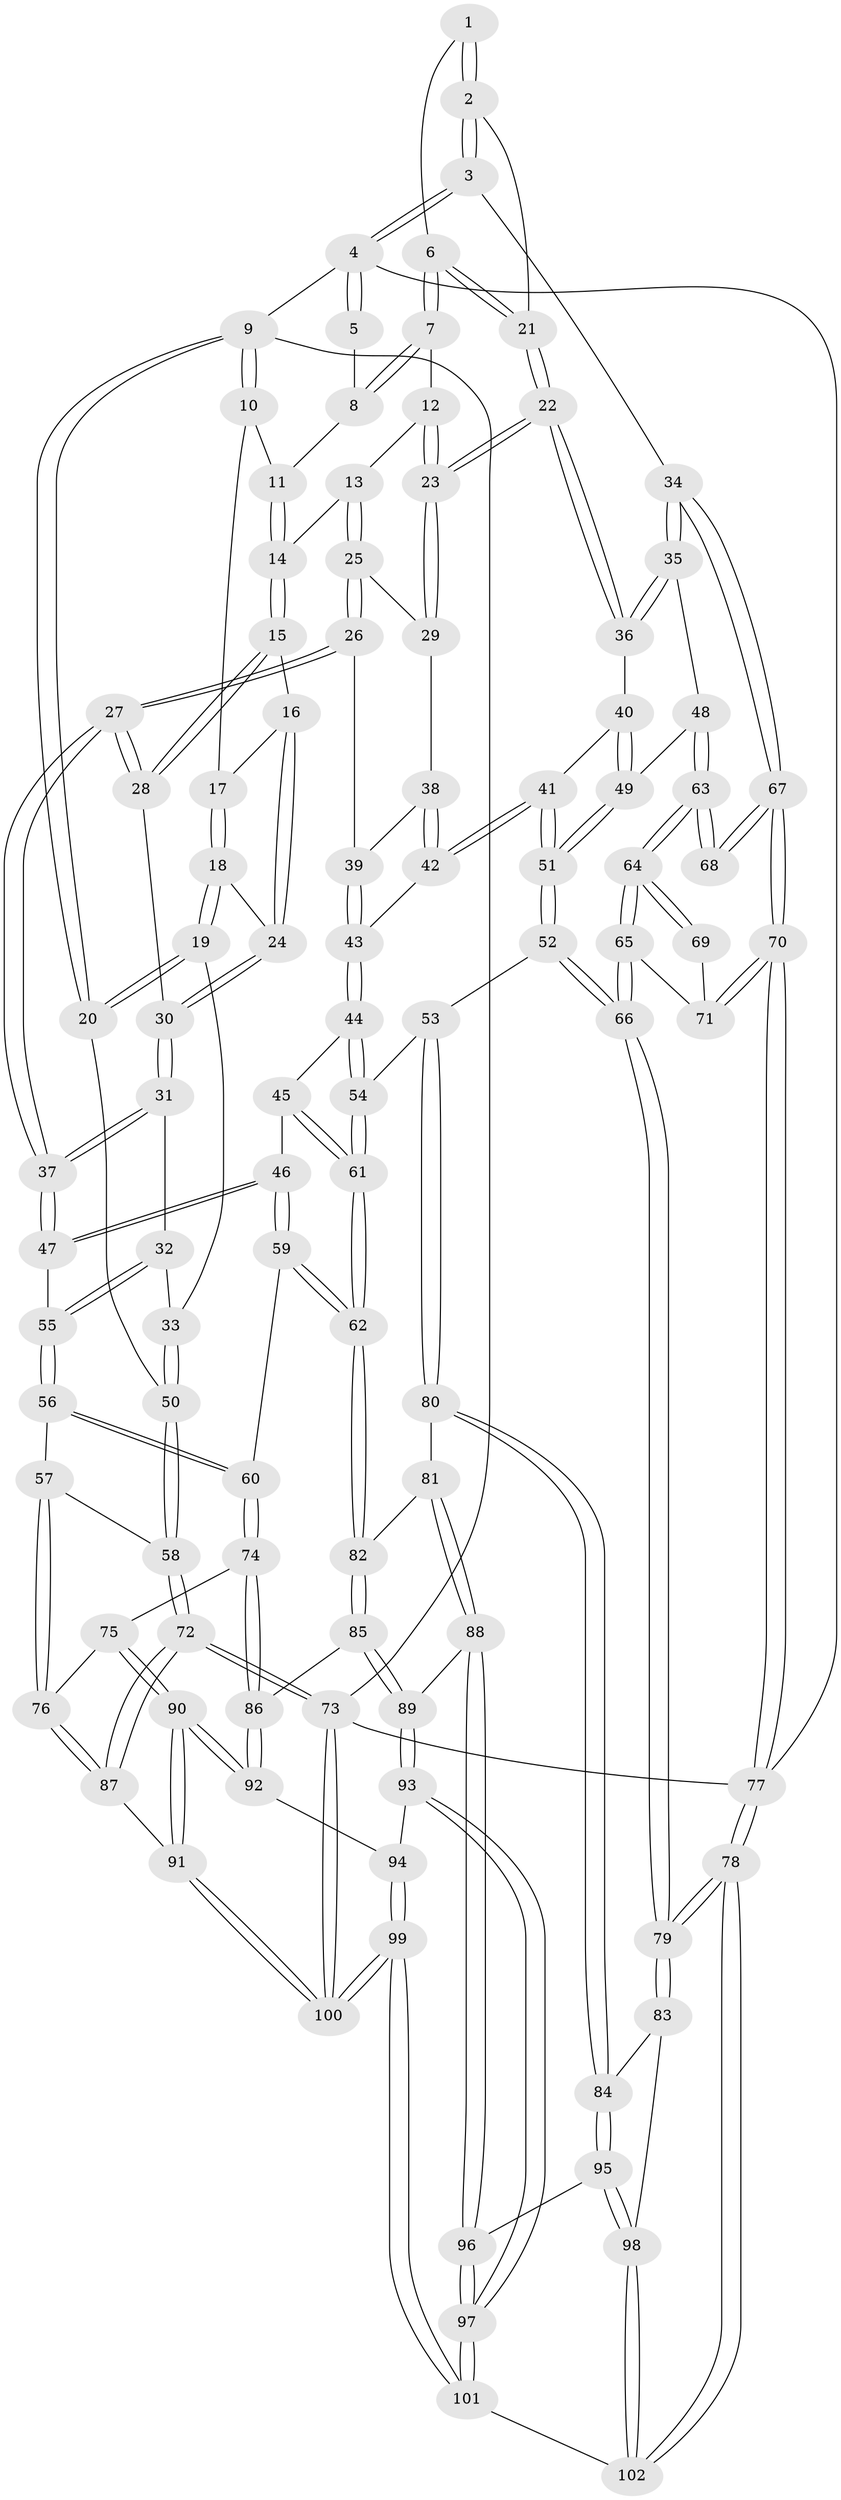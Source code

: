 // Generated by graph-tools (version 1.1) at 2025/11/02/21/25 10:11:13]
// undirected, 102 vertices, 252 edges
graph export_dot {
graph [start="1"]
  node [color=gray90,style=filled];
  1 [pos="+0.8661982176536108+0.020007853297636262"];
  2 [pos="+1+0.10204981005401462"];
  3 [pos="+1+0.015836316118659273"];
  4 [pos="+1+0"];
  5 [pos="+0.8275237081019755+0"];
  6 [pos="+0.8194813566659898+0.12503733729973196"];
  7 [pos="+0.7079187620962417+0"];
  8 [pos="+0.6710736850457278+0"];
  9 [pos="+0+0"];
  10 [pos="+0.19723920511198464+0"];
  11 [pos="+0.5534918418882261+0"];
  12 [pos="+0.66064431689163+0.09839002027418767"];
  13 [pos="+0.5270151383799938+0.1591191970843474"];
  14 [pos="+0.48592516794122387+0.12720488561027518"];
  15 [pos="+0.39293822656377725+0.15294696394341245"];
  16 [pos="+0.37475810920405006+0.14449194333981327"];
  17 [pos="+0.24272563483730958+0"];
  18 [pos="+0.15615741774406128+0.18993386885566962"];
  19 [pos="+0.13593069594022578+0.19848709625306035"];
  20 [pos="+0+0"];
  21 [pos="+0.8393442424916329+0.17573770511861653"];
  22 [pos="+0.7849625811755967+0.26210979476224316"];
  23 [pos="+0.775972955312148+0.2604302365721449"];
  24 [pos="+0.21844898369436233+0.20491515910770974"];
  25 [pos="+0.5336800679082921+0.17061197728019262"];
  26 [pos="+0.4905079667072213+0.3483881836812901"];
  27 [pos="+0.41880747445458977+0.3835220709712131"];
  28 [pos="+0.37722686548830603+0.25829908806719964"];
  29 [pos="+0.6690578116581757+0.26759800239247405"];
  30 [pos="+0.267483619964959+0.28395678624319876"];
  31 [pos="+0.2522601281585141+0.34569488138203536"];
  32 [pos="+0.14628239329696413+0.4011974210553743"];
  33 [pos="+0.09441444486517866+0.3559561942251746"];
  34 [pos="+1+0.4850560910774771"];
  35 [pos="+0.9233550917483606+0.4145096259838943"];
  36 [pos="+0.7998046839201572+0.29612336494792096"];
  37 [pos="+0.409707882508374+0.40221499922192777"];
  38 [pos="+0.6487748984945378+0.290589223932807"];
  39 [pos="+0.5528896816620963+0.3552410881478748"];
  40 [pos="+0.7206138777629433+0.4108930693844582"];
  41 [pos="+0.6541179357779271+0.45222719490650154"];
  42 [pos="+0.6365451622251952+0.4445435697746787"];
  43 [pos="+0.602713108711553+0.44256207379914875"];
  44 [pos="+0.5137725294340799+0.5171015412450561"];
  45 [pos="+0.457414485886527+0.49035958500636667"];
  46 [pos="+0.40955145949369376+0.4615710896917195"];
  47 [pos="+0.40778038193202176+0.43844815311228036"];
  48 [pos="+0.779761659518203+0.5315354940505891"];
  49 [pos="+0.7747362422544742+0.531632683897308"];
  50 [pos="+0+0.3818637029588585"];
  51 [pos="+0.6881955988199869+0.5620709001551493"];
  52 [pos="+0.6474708505796805+0.624824446566552"];
  53 [pos="+0.6386006653980495+0.6260263958171655"];
  54 [pos="+0.5585652777145145+0.593655200873172"];
  55 [pos="+0.15081034566361717+0.4154350740916914"];
  56 [pos="+0.17264797953259858+0.5411750169215521"];
  57 [pos="+0.09054863140188907+0.5806227812267449"];
  58 [pos="+0+0.5516985942671561"];
  59 [pos="+0.2816204272665614+0.5992184813905717"];
  60 [pos="+0.2736479129954158+0.6007171742479197"];
  61 [pos="+0.4384877336225556+0.6923581865641858"];
  62 [pos="+0.42916306151337147+0.7018722916403434"];
  63 [pos="+0.8191402089466874+0.5975543151682152"];
  64 [pos="+0.8163297678805862+0.6163756857097912"];
  65 [pos="+0.7998206636404339+0.6688730090839007"];
  66 [pos="+0.7690951922904502+0.7371285230086176"];
  67 [pos="+1+0.5373847917671749"];
  68 [pos="+0.9117863312978366+0.5854975328323184"];
  69 [pos="+0.8617405404334708+0.6320470838602231"];
  70 [pos="+1+0.7305099877384319"];
  71 [pos="+0.8680626156731543+0.6428023238301575"];
  72 [pos="+0+0.7505673993497437"];
  73 [pos="+0+1"];
  74 [pos="+0.2291198070703714+0.7263897368424671"];
  75 [pos="+0.12153912154184607+0.7616391718683053"];
  76 [pos="+0.07456848452813761+0.7421178158120649"];
  77 [pos="+1+1"];
  78 [pos="+1+1"];
  79 [pos="+0.8888363923226177+1"];
  80 [pos="+0.5482693013898634+0.7987787280356384"];
  81 [pos="+0.440690369281558+0.734247472115983"];
  82 [pos="+0.4327699180051753+0.7153346822265028"];
  83 [pos="+0.6087337102932814+0.8528582504860587"];
  84 [pos="+0.5508999023101189+0.8044419228500613"];
  85 [pos="+0.2664689045271888+0.7924022875465384"];
  86 [pos="+0.2604517788221496+0.7891816239124939"];
  87 [pos="+0+0.7712982739296234"];
  88 [pos="+0.3647726429932054+0.85456533184925"];
  89 [pos="+0.3457307564325728+0.8553582851741517"];
  90 [pos="+0.13499774281442284+0.8920866424913764"];
  91 [pos="+0.10554240704166021+0.9396654405669871"];
  92 [pos="+0.2105646007731674+0.8672281643607224"];
  93 [pos="+0.33135631223255785+0.8740261178459489"];
  94 [pos="+0.265290013281225+0.920555775754402"];
  95 [pos="+0.44233160144462175+0.9071512588637259"];
  96 [pos="+0.4041585038185735+0.8930832831452643"];
  97 [pos="+0.32923613910953947+1"];
  98 [pos="+0.4709297432482297+0.9610021801509216"];
  99 [pos="+0.2046630609699622+1"];
  100 [pos="+0.033866169859258444+1"];
  101 [pos="+0.27673314151181977+1"];
  102 [pos="+0.5212364008740867+1"];
  1 -- 2;
  1 -- 2;
  1 -- 6;
  2 -- 3;
  2 -- 3;
  2 -- 21;
  3 -- 4;
  3 -- 4;
  3 -- 34;
  4 -- 5;
  4 -- 5;
  4 -- 9;
  4 -- 77;
  5 -- 8;
  6 -- 7;
  6 -- 7;
  6 -- 21;
  6 -- 21;
  7 -- 8;
  7 -- 8;
  7 -- 12;
  8 -- 11;
  9 -- 10;
  9 -- 10;
  9 -- 20;
  9 -- 20;
  9 -- 73;
  10 -- 11;
  10 -- 17;
  11 -- 14;
  11 -- 14;
  12 -- 13;
  12 -- 23;
  12 -- 23;
  13 -- 14;
  13 -- 25;
  13 -- 25;
  14 -- 15;
  14 -- 15;
  15 -- 16;
  15 -- 28;
  15 -- 28;
  16 -- 17;
  16 -- 24;
  16 -- 24;
  17 -- 18;
  17 -- 18;
  18 -- 19;
  18 -- 19;
  18 -- 24;
  19 -- 20;
  19 -- 20;
  19 -- 33;
  20 -- 50;
  21 -- 22;
  21 -- 22;
  22 -- 23;
  22 -- 23;
  22 -- 36;
  22 -- 36;
  23 -- 29;
  23 -- 29;
  24 -- 30;
  24 -- 30;
  25 -- 26;
  25 -- 26;
  25 -- 29;
  26 -- 27;
  26 -- 27;
  26 -- 39;
  27 -- 28;
  27 -- 28;
  27 -- 37;
  27 -- 37;
  28 -- 30;
  29 -- 38;
  30 -- 31;
  30 -- 31;
  31 -- 32;
  31 -- 37;
  31 -- 37;
  32 -- 33;
  32 -- 55;
  32 -- 55;
  33 -- 50;
  33 -- 50;
  34 -- 35;
  34 -- 35;
  34 -- 67;
  34 -- 67;
  35 -- 36;
  35 -- 36;
  35 -- 48;
  36 -- 40;
  37 -- 47;
  37 -- 47;
  38 -- 39;
  38 -- 42;
  38 -- 42;
  39 -- 43;
  39 -- 43;
  40 -- 41;
  40 -- 49;
  40 -- 49;
  41 -- 42;
  41 -- 42;
  41 -- 51;
  41 -- 51;
  42 -- 43;
  43 -- 44;
  43 -- 44;
  44 -- 45;
  44 -- 54;
  44 -- 54;
  45 -- 46;
  45 -- 61;
  45 -- 61;
  46 -- 47;
  46 -- 47;
  46 -- 59;
  46 -- 59;
  47 -- 55;
  48 -- 49;
  48 -- 63;
  48 -- 63;
  49 -- 51;
  49 -- 51;
  50 -- 58;
  50 -- 58;
  51 -- 52;
  51 -- 52;
  52 -- 53;
  52 -- 66;
  52 -- 66;
  53 -- 54;
  53 -- 80;
  53 -- 80;
  54 -- 61;
  54 -- 61;
  55 -- 56;
  55 -- 56;
  56 -- 57;
  56 -- 60;
  56 -- 60;
  57 -- 58;
  57 -- 76;
  57 -- 76;
  58 -- 72;
  58 -- 72;
  59 -- 60;
  59 -- 62;
  59 -- 62;
  60 -- 74;
  60 -- 74;
  61 -- 62;
  61 -- 62;
  62 -- 82;
  62 -- 82;
  63 -- 64;
  63 -- 64;
  63 -- 68;
  63 -- 68;
  64 -- 65;
  64 -- 65;
  64 -- 69;
  64 -- 69;
  65 -- 66;
  65 -- 66;
  65 -- 71;
  66 -- 79;
  66 -- 79;
  67 -- 68;
  67 -- 68;
  67 -- 70;
  67 -- 70;
  69 -- 71;
  70 -- 71;
  70 -- 71;
  70 -- 77;
  70 -- 77;
  72 -- 73;
  72 -- 73;
  72 -- 87;
  72 -- 87;
  73 -- 100;
  73 -- 100;
  73 -- 77;
  74 -- 75;
  74 -- 86;
  74 -- 86;
  75 -- 76;
  75 -- 90;
  75 -- 90;
  76 -- 87;
  76 -- 87;
  77 -- 78;
  77 -- 78;
  78 -- 79;
  78 -- 79;
  78 -- 102;
  78 -- 102;
  79 -- 83;
  79 -- 83;
  80 -- 81;
  80 -- 84;
  80 -- 84;
  81 -- 82;
  81 -- 88;
  81 -- 88;
  82 -- 85;
  82 -- 85;
  83 -- 84;
  83 -- 98;
  84 -- 95;
  84 -- 95;
  85 -- 86;
  85 -- 89;
  85 -- 89;
  86 -- 92;
  86 -- 92;
  87 -- 91;
  88 -- 89;
  88 -- 96;
  88 -- 96;
  89 -- 93;
  89 -- 93;
  90 -- 91;
  90 -- 91;
  90 -- 92;
  90 -- 92;
  91 -- 100;
  91 -- 100;
  92 -- 94;
  93 -- 94;
  93 -- 97;
  93 -- 97;
  94 -- 99;
  94 -- 99;
  95 -- 96;
  95 -- 98;
  95 -- 98;
  96 -- 97;
  96 -- 97;
  97 -- 101;
  97 -- 101;
  98 -- 102;
  98 -- 102;
  99 -- 100;
  99 -- 100;
  99 -- 101;
  99 -- 101;
  101 -- 102;
}
